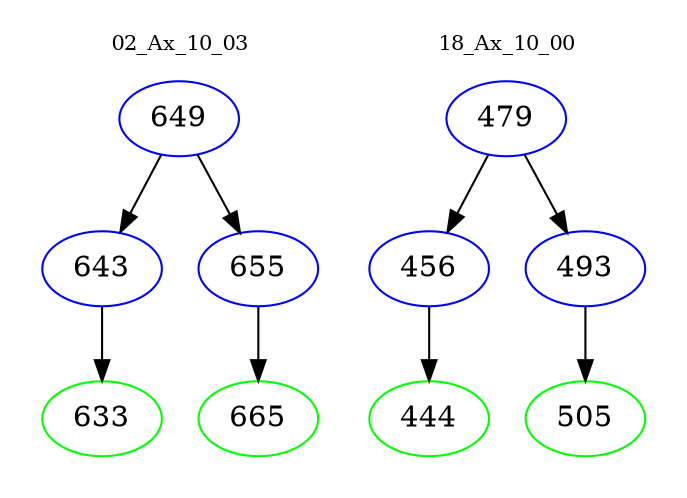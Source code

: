 digraph{
subgraph cluster_0 {
color = white
label = "02_Ax_10_03";
fontsize=10;
T0_649 [label="649", color="blue"]
T0_649 -> T0_643 [color="black"]
T0_643 [label="643", color="blue"]
T0_643 -> T0_633 [color="black"]
T0_633 [label="633", color="green"]
T0_649 -> T0_655 [color="black"]
T0_655 [label="655", color="blue"]
T0_655 -> T0_665 [color="black"]
T0_665 [label="665", color="green"]
}
subgraph cluster_1 {
color = white
label = "18_Ax_10_00";
fontsize=10;
T1_479 [label="479", color="blue"]
T1_479 -> T1_456 [color="black"]
T1_456 [label="456", color="blue"]
T1_456 -> T1_444 [color="black"]
T1_444 [label="444", color="green"]
T1_479 -> T1_493 [color="black"]
T1_493 [label="493", color="blue"]
T1_493 -> T1_505 [color="black"]
T1_505 [label="505", color="green"]
}
}
